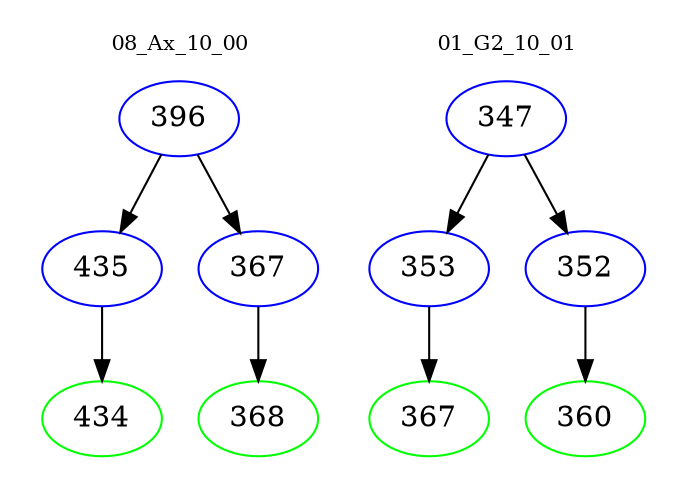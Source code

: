 digraph{
subgraph cluster_0 {
color = white
label = "08_Ax_10_00";
fontsize=10;
T0_396 [label="396", color="blue"]
T0_396 -> T0_435 [color="black"]
T0_435 [label="435", color="blue"]
T0_435 -> T0_434 [color="black"]
T0_434 [label="434", color="green"]
T0_396 -> T0_367 [color="black"]
T0_367 [label="367", color="blue"]
T0_367 -> T0_368 [color="black"]
T0_368 [label="368", color="green"]
}
subgraph cluster_1 {
color = white
label = "01_G2_10_01";
fontsize=10;
T1_347 [label="347", color="blue"]
T1_347 -> T1_353 [color="black"]
T1_353 [label="353", color="blue"]
T1_353 -> T1_367 [color="black"]
T1_367 [label="367", color="green"]
T1_347 -> T1_352 [color="black"]
T1_352 [label="352", color="blue"]
T1_352 -> T1_360 [color="black"]
T1_360 [label="360", color="green"]
}
}
